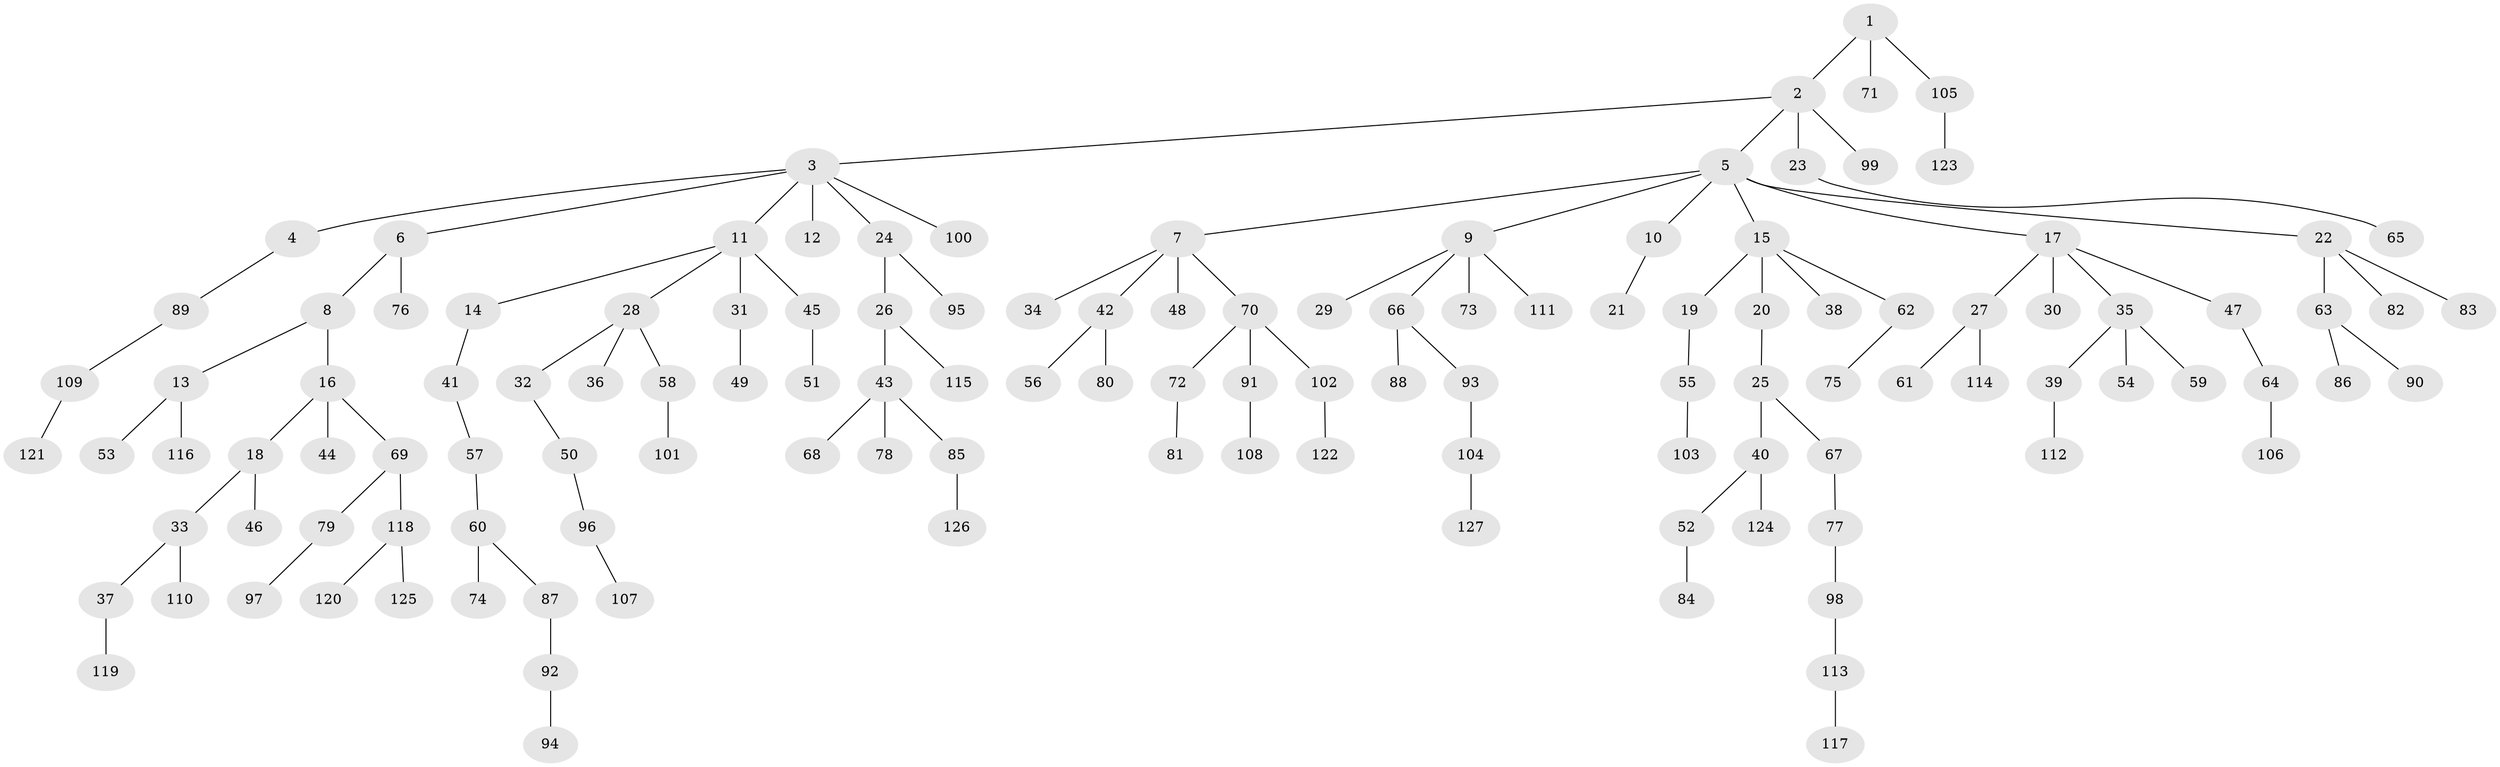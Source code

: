 // coarse degree distribution, {2: 0.2857142857142857, 5: 0.05952380952380952, 8: 0.011904761904761904, 10: 0.011904761904761904, 3: 0.05952380952380952, 4: 0.047619047619047616, 1: 0.5238095238095238}
// Generated by graph-tools (version 1.1) at 2025/24/03/03/25 07:24:07]
// undirected, 127 vertices, 126 edges
graph export_dot {
graph [start="1"]
  node [color=gray90,style=filled];
  1;
  2;
  3;
  4;
  5;
  6;
  7;
  8;
  9;
  10;
  11;
  12;
  13;
  14;
  15;
  16;
  17;
  18;
  19;
  20;
  21;
  22;
  23;
  24;
  25;
  26;
  27;
  28;
  29;
  30;
  31;
  32;
  33;
  34;
  35;
  36;
  37;
  38;
  39;
  40;
  41;
  42;
  43;
  44;
  45;
  46;
  47;
  48;
  49;
  50;
  51;
  52;
  53;
  54;
  55;
  56;
  57;
  58;
  59;
  60;
  61;
  62;
  63;
  64;
  65;
  66;
  67;
  68;
  69;
  70;
  71;
  72;
  73;
  74;
  75;
  76;
  77;
  78;
  79;
  80;
  81;
  82;
  83;
  84;
  85;
  86;
  87;
  88;
  89;
  90;
  91;
  92;
  93;
  94;
  95;
  96;
  97;
  98;
  99;
  100;
  101;
  102;
  103;
  104;
  105;
  106;
  107;
  108;
  109;
  110;
  111;
  112;
  113;
  114;
  115;
  116;
  117;
  118;
  119;
  120;
  121;
  122;
  123;
  124;
  125;
  126;
  127;
  1 -- 2;
  1 -- 71;
  1 -- 105;
  2 -- 3;
  2 -- 5;
  2 -- 23;
  2 -- 99;
  3 -- 4;
  3 -- 6;
  3 -- 11;
  3 -- 12;
  3 -- 24;
  3 -- 100;
  4 -- 89;
  5 -- 7;
  5 -- 9;
  5 -- 10;
  5 -- 15;
  5 -- 17;
  5 -- 22;
  6 -- 8;
  6 -- 76;
  7 -- 34;
  7 -- 42;
  7 -- 48;
  7 -- 70;
  8 -- 13;
  8 -- 16;
  9 -- 29;
  9 -- 66;
  9 -- 73;
  9 -- 111;
  10 -- 21;
  11 -- 14;
  11 -- 28;
  11 -- 31;
  11 -- 45;
  13 -- 53;
  13 -- 116;
  14 -- 41;
  15 -- 19;
  15 -- 20;
  15 -- 38;
  15 -- 62;
  16 -- 18;
  16 -- 44;
  16 -- 69;
  17 -- 27;
  17 -- 30;
  17 -- 35;
  17 -- 47;
  18 -- 33;
  18 -- 46;
  19 -- 55;
  20 -- 25;
  22 -- 63;
  22 -- 82;
  22 -- 83;
  23 -- 65;
  24 -- 26;
  24 -- 95;
  25 -- 40;
  25 -- 67;
  26 -- 43;
  26 -- 115;
  27 -- 61;
  27 -- 114;
  28 -- 32;
  28 -- 36;
  28 -- 58;
  31 -- 49;
  32 -- 50;
  33 -- 37;
  33 -- 110;
  35 -- 39;
  35 -- 54;
  35 -- 59;
  37 -- 119;
  39 -- 112;
  40 -- 52;
  40 -- 124;
  41 -- 57;
  42 -- 56;
  42 -- 80;
  43 -- 68;
  43 -- 78;
  43 -- 85;
  45 -- 51;
  47 -- 64;
  50 -- 96;
  52 -- 84;
  55 -- 103;
  57 -- 60;
  58 -- 101;
  60 -- 74;
  60 -- 87;
  62 -- 75;
  63 -- 86;
  63 -- 90;
  64 -- 106;
  66 -- 88;
  66 -- 93;
  67 -- 77;
  69 -- 79;
  69 -- 118;
  70 -- 72;
  70 -- 91;
  70 -- 102;
  72 -- 81;
  77 -- 98;
  79 -- 97;
  85 -- 126;
  87 -- 92;
  89 -- 109;
  91 -- 108;
  92 -- 94;
  93 -- 104;
  96 -- 107;
  98 -- 113;
  102 -- 122;
  104 -- 127;
  105 -- 123;
  109 -- 121;
  113 -- 117;
  118 -- 120;
  118 -- 125;
}
